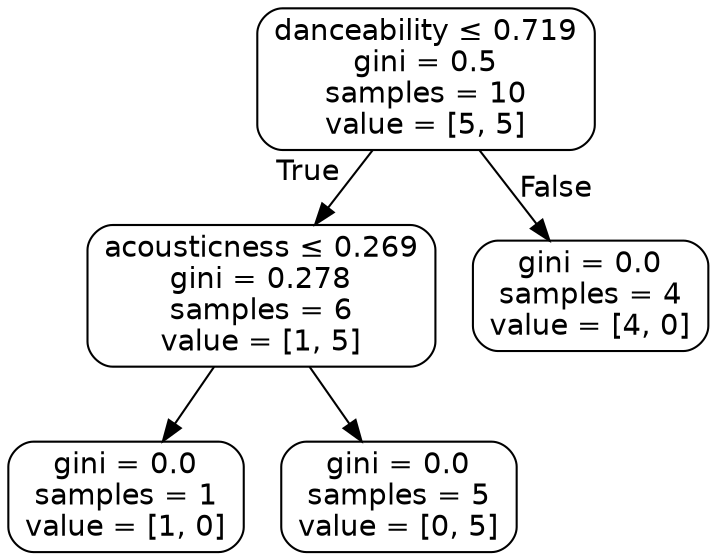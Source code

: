 digraph Tree {
node [shape=box, style="rounded", color="black", fontname="helvetica"] ;
edge [fontname="helvetica"] ;
0 [label=<danceability &le; 0.719<br/>gini = 0.5<br/>samples = 10<br/>value = [5, 5]>] ;
1 [label=<acousticness &le; 0.269<br/>gini = 0.278<br/>samples = 6<br/>value = [1, 5]>] ;
0 -> 1 [labeldistance=2.5, labelangle=45, headlabel="True"] ;
2 [label=<gini = 0.0<br/>samples = 1<br/>value = [1, 0]>] ;
1 -> 2 ;
3 [label=<gini = 0.0<br/>samples = 5<br/>value = [0, 5]>] ;
1 -> 3 ;
4 [label=<gini = 0.0<br/>samples = 4<br/>value = [4, 0]>] ;
0 -> 4 [labeldistance=2.5, labelangle=-45, headlabel="False"] ;
}
